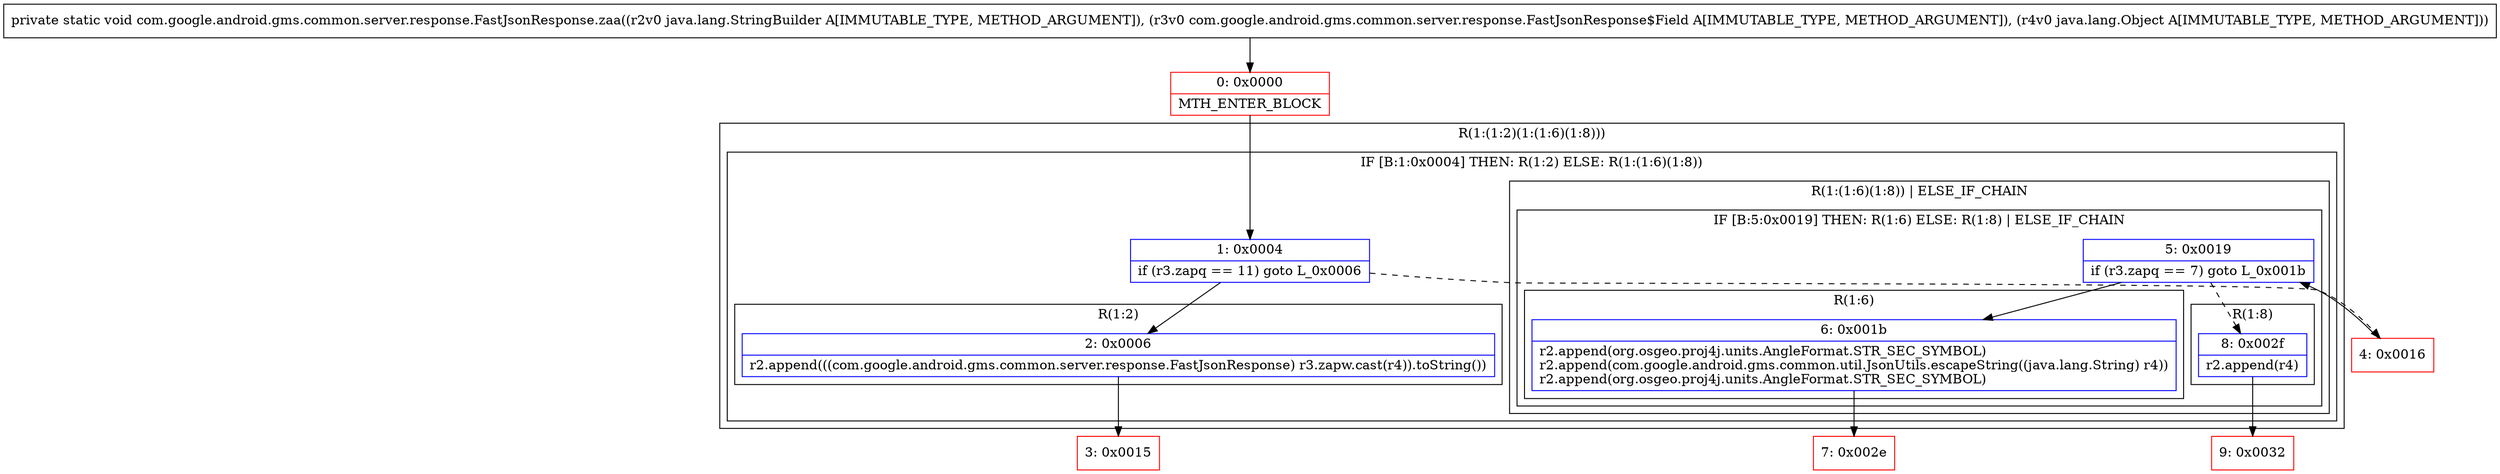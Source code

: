 digraph "CFG forcom.google.android.gms.common.server.response.FastJsonResponse.zaa(Ljava\/lang\/StringBuilder;Lcom\/google\/android\/gms\/common\/server\/response\/FastJsonResponse$Field;Ljava\/lang\/Object;)V" {
subgraph cluster_Region_1606845457 {
label = "R(1:(1:2)(1:(1:6)(1:8)))";
node [shape=record,color=blue];
subgraph cluster_IfRegion_1124985517 {
label = "IF [B:1:0x0004] THEN: R(1:2) ELSE: R(1:(1:6)(1:8))";
node [shape=record,color=blue];
Node_1 [shape=record,label="{1\:\ 0x0004|if (r3.zapq == 11) goto L_0x0006\l}"];
subgraph cluster_Region_630452132 {
label = "R(1:2)";
node [shape=record,color=blue];
Node_2 [shape=record,label="{2\:\ 0x0006|r2.append(((com.google.android.gms.common.server.response.FastJsonResponse) r3.zapw.cast(r4)).toString())\l}"];
}
subgraph cluster_Region_1175901974 {
label = "R(1:(1:6)(1:8)) | ELSE_IF_CHAIN\l";
node [shape=record,color=blue];
subgraph cluster_IfRegion_765146569 {
label = "IF [B:5:0x0019] THEN: R(1:6) ELSE: R(1:8) | ELSE_IF_CHAIN\l";
node [shape=record,color=blue];
Node_5 [shape=record,label="{5\:\ 0x0019|if (r3.zapq == 7) goto L_0x001b\l}"];
subgraph cluster_Region_24111701 {
label = "R(1:6)";
node [shape=record,color=blue];
Node_6 [shape=record,label="{6\:\ 0x001b|r2.append(org.osgeo.proj4j.units.AngleFormat.STR_SEC_SYMBOL)\lr2.append(com.google.android.gms.common.util.JsonUtils.escapeString((java.lang.String) r4))\lr2.append(org.osgeo.proj4j.units.AngleFormat.STR_SEC_SYMBOL)\l}"];
}
subgraph cluster_Region_1002167059 {
label = "R(1:8)";
node [shape=record,color=blue];
Node_8 [shape=record,label="{8\:\ 0x002f|r2.append(r4)\l}"];
}
}
}
}
}
Node_0 [shape=record,color=red,label="{0\:\ 0x0000|MTH_ENTER_BLOCK\l}"];
Node_3 [shape=record,color=red,label="{3\:\ 0x0015}"];
Node_4 [shape=record,color=red,label="{4\:\ 0x0016}"];
Node_7 [shape=record,color=red,label="{7\:\ 0x002e}"];
Node_9 [shape=record,color=red,label="{9\:\ 0x0032}"];
MethodNode[shape=record,label="{private static void com.google.android.gms.common.server.response.FastJsonResponse.zaa((r2v0 java.lang.StringBuilder A[IMMUTABLE_TYPE, METHOD_ARGUMENT]), (r3v0 com.google.android.gms.common.server.response.FastJsonResponse$Field A[IMMUTABLE_TYPE, METHOD_ARGUMENT]), (r4v0 java.lang.Object A[IMMUTABLE_TYPE, METHOD_ARGUMENT])) }"];
MethodNode -> Node_0;
Node_1 -> Node_2;
Node_1 -> Node_4[style=dashed];
Node_2 -> Node_3;
Node_5 -> Node_6;
Node_5 -> Node_8[style=dashed];
Node_6 -> Node_7;
Node_8 -> Node_9;
Node_0 -> Node_1;
Node_4 -> Node_5;
}

